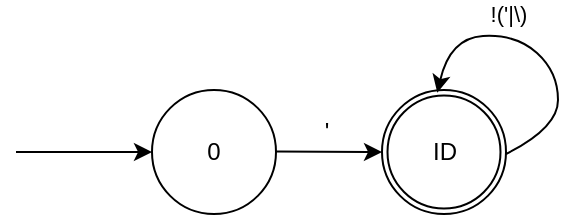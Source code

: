 <mxfile version="20.8.20" type="github">
  <diagram name="第 1 页" id="1Hu0rR5MAEPpTLeVat40">
    <mxGraphModel dx="535" dy="282" grid="0" gridSize="10" guides="1" tooltips="1" connect="1" arrows="1" fold="1" page="1" pageScale="1" pageWidth="827" pageHeight="1169" math="0" shadow="0">
      <root>
        <mxCell id="0" />
        <mxCell id="1" parent="0" />
        <mxCell id="Ugb7wUQW9oK9LGEoKZRi-2" value="0" style="ellipse;whiteSpace=wrap;html=1;aspect=fixed;" vertex="1" parent="1">
          <mxGeometry x="139" y="193" width="62" height="62" as="geometry" />
        </mxCell>
        <mxCell id="Ugb7wUQW9oK9LGEoKZRi-3" value="1" style="ellipse;whiteSpace=wrap;html=1;aspect=fixed;" vertex="1" parent="1">
          <mxGeometry x="254" y="193" width="62" height="62" as="geometry" />
        </mxCell>
        <mxCell id="Ugb7wUQW9oK9LGEoKZRi-4" value="" style="endArrow=classic;html=1;rounded=0;" edge="1" parent="1">
          <mxGeometry width="50" height="50" relative="1" as="geometry">
            <mxPoint x="71" y="224" as="sourcePoint" />
            <mxPoint x="139" y="224" as="targetPoint" />
          </mxGeometry>
        </mxCell>
        <mxCell id="Ugb7wUQW9oK9LGEoKZRi-5" value="" style="endArrow=classic;html=1;rounded=0;entryX=0;entryY=0.5;entryDx=0;entryDy=0;" edge="1" parent="1" target="Ugb7wUQW9oK9LGEoKZRi-3">
          <mxGeometry width="50" height="50" relative="1" as="geometry">
            <mxPoint x="201" y="223.76" as="sourcePoint" />
            <mxPoint x="269" y="223.76" as="targetPoint" />
          </mxGeometry>
        </mxCell>
        <mxCell id="Ugb7wUQW9oK9LGEoKZRi-6" value="&#39;" style="text;html=1;align=center;verticalAlign=middle;resizable=0;points=[];autosize=1;strokeColor=none;fillColor=none;" vertex="1" parent="1">
          <mxGeometry x="216" y="201" width="20" height="26" as="geometry" />
        </mxCell>
        <mxCell id="Ugb7wUQW9oK9LGEoKZRi-7" value="" style="curved=1;endArrow=classic;html=1;rounded=0;entryX=0.446;entryY=0.022;entryDx=0;entryDy=0;entryPerimeter=0;" edge="1" parent="1" target="Ugb7wUQW9oK9LGEoKZRi-3">
          <mxGeometry width="50" height="50" relative="1" as="geometry">
            <mxPoint x="316" y="225" as="sourcePoint" />
            <mxPoint x="366" y="175" as="targetPoint" />
            <Array as="points">
              <mxPoint x="342" y="212" />
              <mxPoint x="342" y="184" />
              <mxPoint x="321" y="165" />
              <mxPoint x="288" y="167" />
            </Array>
          </mxGeometry>
        </mxCell>
        <mxCell id="Ugb7wUQW9oK9LGEoKZRi-8" value="!(&#39;|\)" style="edgeLabel;html=1;align=center;verticalAlign=middle;resizable=0;points=[];" vertex="1" connectable="0" parent="Ugb7wUQW9oK9LGEoKZRi-7">
          <mxGeometry x="0.323" y="-2" relative="1" as="geometry">
            <mxPoint x="7" y="-9" as="offset" />
          </mxGeometry>
        </mxCell>
        <mxCell id="Ugb7wUQW9oK9LGEoKZRi-9" value="ID" style="ellipse;whiteSpace=wrap;html=1;aspect=fixed;" vertex="1" parent="1">
          <mxGeometry x="256.75" y="195.75" width="56.5" height="56.5" as="geometry" />
        </mxCell>
      </root>
    </mxGraphModel>
  </diagram>
</mxfile>
